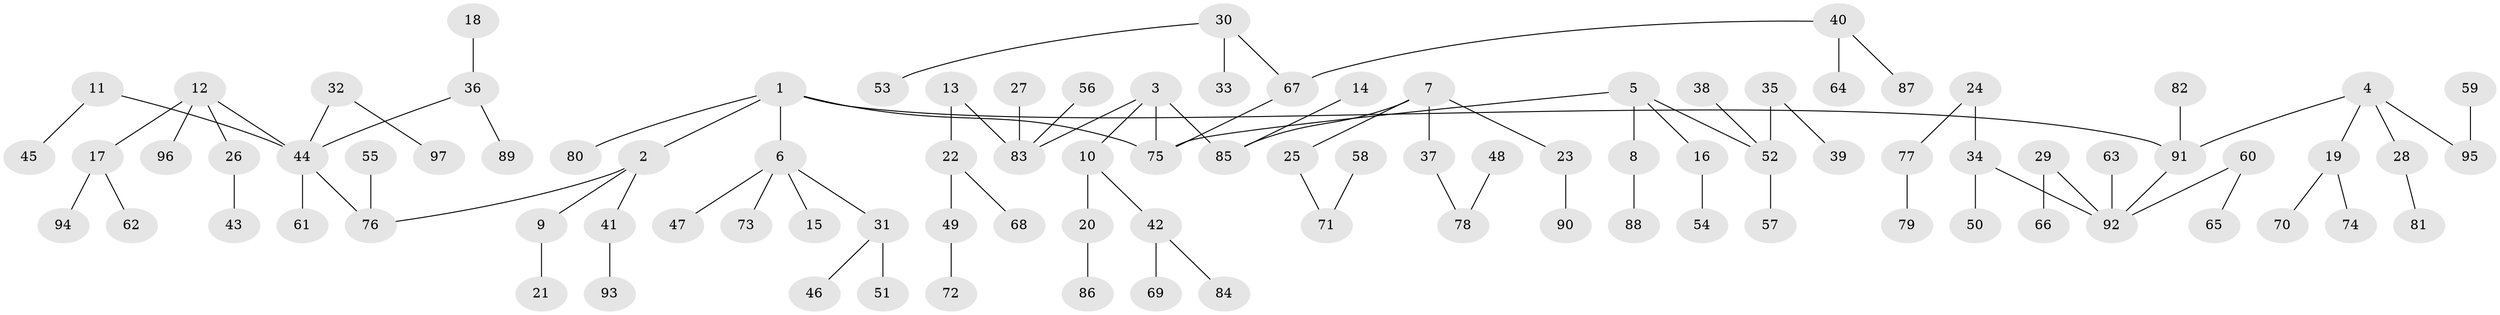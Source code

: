 // original degree distribution, {5: 0.043478260869565216, 4: 0.07971014492753623, 6: 0.007246376811594203, 7: 0.007246376811594203, 2: 0.2608695652173913, 3: 0.11594202898550725, 1: 0.4855072463768116}
// Generated by graph-tools (version 1.1) at 2025/37/03/04/25 23:37:24]
// undirected, 97 vertices, 96 edges
graph export_dot {
  node [color=gray90,style=filled];
  1;
  2;
  3;
  4;
  5;
  6;
  7;
  8;
  9;
  10;
  11;
  12;
  13;
  14;
  15;
  16;
  17;
  18;
  19;
  20;
  21;
  22;
  23;
  24;
  25;
  26;
  27;
  28;
  29;
  30;
  31;
  32;
  33;
  34;
  35;
  36;
  37;
  38;
  39;
  40;
  41;
  42;
  43;
  44;
  45;
  46;
  47;
  48;
  49;
  50;
  51;
  52;
  53;
  54;
  55;
  56;
  57;
  58;
  59;
  60;
  61;
  62;
  63;
  64;
  65;
  66;
  67;
  68;
  69;
  70;
  71;
  72;
  73;
  74;
  75;
  76;
  77;
  78;
  79;
  80;
  81;
  82;
  83;
  84;
  85;
  86;
  87;
  88;
  89;
  90;
  91;
  92;
  93;
  94;
  95;
  96;
  97;
  1 -- 2 [weight=1.0];
  1 -- 6 [weight=1.0];
  1 -- 75 [weight=1.0];
  1 -- 80 [weight=1.0];
  1 -- 91 [weight=1.0];
  2 -- 9 [weight=1.0];
  2 -- 41 [weight=1.0];
  2 -- 76 [weight=1.0];
  3 -- 10 [weight=1.0];
  3 -- 75 [weight=1.0];
  3 -- 83 [weight=1.0];
  3 -- 85 [weight=1.0];
  4 -- 19 [weight=1.0];
  4 -- 28 [weight=1.0];
  4 -- 91 [weight=1.0];
  4 -- 95 [weight=1.0];
  5 -- 8 [weight=1.0];
  5 -- 16 [weight=1.0];
  5 -- 52 [weight=1.0];
  5 -- 75 [weight=1.0];
  6 -- 15 [weight=1.0];
  6 -- 31 [weight=1.0];
  6 -- 47 [weight=1.0];
  6 -- 73 [weight=1.0];
  7 -- 23 [weight=1.0];
  7 -- 25 [weight=1.0];
  7 -- 37 [weight=1.0];
  7 -- 85 [weight=1.0];
  8 -- 88 [weight=1.0];
  9 -- 21 [weight=1.0];
  10 -- 20 [weight=1.0];
  10 -- 42 [weight=1.0];
  11 -- 44 [weight=1.0];
  11 -- 45 [weight=1.0];
  12 -- 17 [weight=1.0];
  12 -- 26 [weight=1.0];
  12 -- 44 [weight=1.0];
  12 -- 96 [weight=1.0];
  13 -- 22 [weight=1.0];
  13 -- 83 [weight=1.0];
  14 -- 85 [weight=1.0];
  16 -- 54 [weight=1.0];
  17 -- 62 [weight=1.0];
  17 -- 94 [weight=1.0];
  18 -- 36 [weight=1.0];
  19 -- 70 [weight=1.0];
  19 -- 74 [weight=1.0];
  20 -- 86 [weight=1.0];
  22 -- 49 [weight=1.0];
  22 -- 68 [weight=1.0];
  23 -- 90 [weight=1.0];
  24 -- 34 [weight=1.0];
  24 -- 77 [weight=1.0];
  25 -- 71 [weight=1.0];
  26 -- 43 [weight=1.0];
  27 -- 83 [weight=1.0];
  28 -- 81 [weight=1.0];
  29 -- 66 [weight=1.0];
  29 -- 92 [weight=1.0];
  30 -- 33 [weight=1.0];
  30 -- 53 [weight=1.0];
  30 -- 67 [weight=1.0];
  31 -- 46 [weight=1.0];
  31 -- 51 [weight=1.0];
  32 -- 44 [weight=1.0];
  32 -- 97 [weight=1.0];
  34 -- 50 [weight=1.0];
  34 -- 92 [weight=1.0];
  35 -- 39 [weight=1.0];
  35 -- 52 [weight=1.0];
  36 -- 44 [weight=1.0];
  36 -- 89 [weight=1.0];
  37 -- 78 [weight=1.0];
  38 -- 52 [weight=1.0];
  40 -- 64 [weight=1.0];
  40 -- 67 [weight=1.0];
  40 -- 87 [weight=1.0];
  41 -- 93 [weight=1.0];
  42 -- 69 [weight=1.0];
  42 -- 84 [weight=1.0];
  44 -- 61 [weight=1.0];
  44 -- 76 [weight=1.0];
  48 -- 78 [weight=1.0];
  49 -- 72 [weight=1.0];
  52 -- 57 [weight=1.0];
  55 -- 76 [weight=1.0];
  56 -- 83 [weight=1.0];
  58 -- 71 [weight=1.0];
  59 -- 95 [weight=1.0];
  60 -- 65 [weight=1.0];
  60 -- 92 [weight=1.0];
  63 -- 92 [weight=1.0];
  67 -- 75 [weight=1.0];
  77 -- 79 [weight=1.0];
  82 -- 91 [weight=1.0];
  91 -- 92 [weight=1.0];
}
